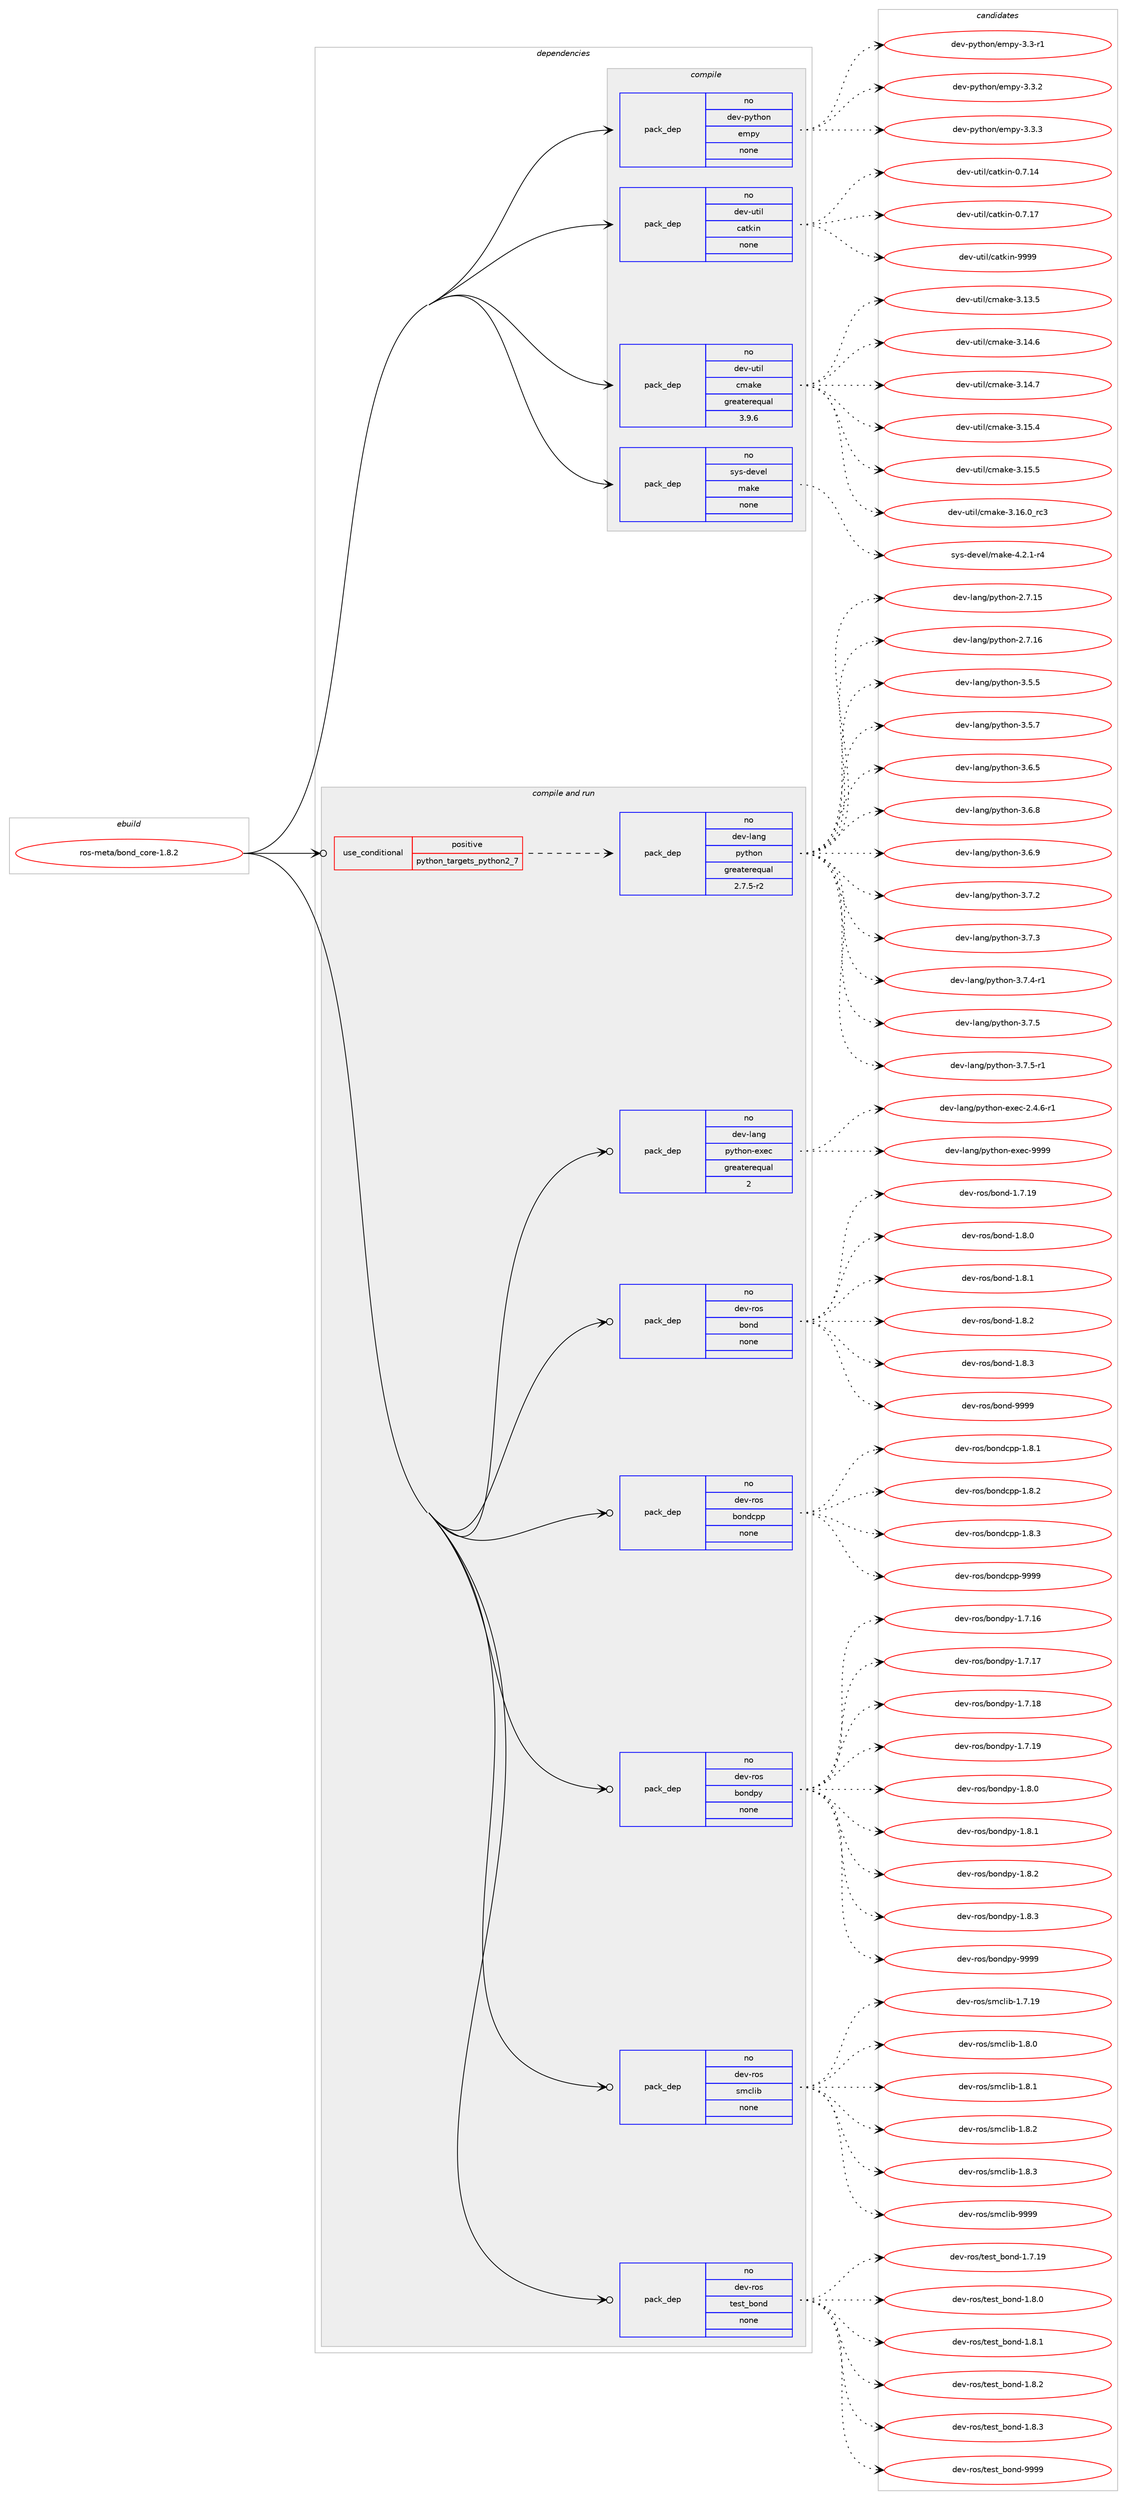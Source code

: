 digraph prolog {

# *************
# Graph options
# *************

newrank=true;
concentrate=true;
compound=true;
graph [rankdir=LR,fontname=Helvetica,fontsize=10,ranksep=1.5];#, ranksep=2.5, nodesep=0.2];
edge  [arrowhead=vee];
node  [fontname=Helvetica,fontsize=10];

# **********
# The ebuild
# **********

subgraph cluster_leftcol {
color=gray;
rank=same;
label=<<i>ebuild</i>>;
id [label="ros-meta/bond_core-1.8.2", color=red, width=4, href="../ros-meta/bond_core-1.8.2.svg"];
}

# ****************
# The dependencies
# ****************

subgraph cluster_midcol {
color=gray;
label=<<i>dependencies</i>>;
subgraph cluster_compile {
fillcolor="#eeeeee";
style=filled;
label=<<i>compile</i>>;
subgraph pack624767 {
dependency846001 [label=<<TABLE BORDER="0" CELLBORDER="1" CELLSPACING="0" CELLPADDING="4" WIDTH="220"><TR><TD ROWSPAN="6" CELLPADDING="30">pack_dep</TD></TR><TR><TD WIDTH="110">no</TD></TR><TR><TD>dev-python</TD></TR><TR><TD>empy</TD></TR><TR><TD>none</TD></TR><TR><TD></TD></TR></TABLE>>, shape=none, color=blue];
}
id:e -> dependency846001:w [weight=20,style="solid",arrowhead="vee"];
subgraph pack624768 {
dependency846002 [label=<<TABLE BORDER="0" CELLBORDER="1" CELLSPACING="0" CELLPADDING="4" WIDTH="220"><TR><TD ROWSPAN="6" CELLPADDING="30">pack_dep</TD></TR><TR><TD WIDTH="110">no</TD></TR><TR><TD>dev-util</TD></TR><TR><TD>catkin</TD></TR><TR><TD>none</TD></TR><TR><TD></TD></TR></TABLE>>, shape=none, color=blue];
}
id:e -> dependency846002:w [weight=20,style="solid",arrowhead="vee"];
subgraph pack624769 {
dependency846003 [label=<<TABLE BORDER="0" CELLBORDER="1" CELLSPACING="0" CELLPADDING="4" WIDTH="220"><TR><TD ROWSPAN="6" CELLPADDING="30">pack_dep</TD></TR><TR><TD WIDTH="110">no</TD></TR><TR><TD>dev-util</TD></TR><TR><TD>cmake</TD></TR><TR><TD>greaterequal</TD></TR><TR><TD>3.9.6</TD></TR></TABLE>>, shape=none, color=blue];
}
id:e -> dependency846003:w [weight=20,style="solid",arrowhead="vee"];
subgraph pack624770 {
dependency846004 [label=<<TABLE BORDER="0" CELLBORDER="1" CELLSPACING="0" CELLPADDING="4" WIDTH="220"><TR><TD ROWSPAN="6" CELLPADDING="30">pack_dep</TD></TR><TR><TD WIDTH="110">no</TD></TR><TR><TD>sys-devel</TD></TR><TR><TD>make</TD></TR><TR><TD>none</TD></TR><TR><TD></TD></TR></TABLE>>, shape=none, color=blue];
}
id:e -> dependency846004:w [weight=20,style="solid",arrowhead="vee"];
}
subgraph cluster_compileandrun {
fillcolor="#eeeeee";
style=filled;
label=<<i>compile and run</i>>;
subgraph cond206300 {
dependency846005 [label=<<TABLE BORDER="0" CELLBORDER="1" CELLSPACING="0" CELLPADDING="4"><TR><TD ROWSPAN="3" CELLPADDING="10">use_conditional</TD></TR><TR><TD>positive</TD></TR><TR><TD>python_targets_python2_7</TD></TR></TABLE>>, shape=none, color=red];
subgraph pack624771 {
dependency846006 [label=<<TABLE BORDER="0" CELLBORDER="1" CELLSPACING="0" CELLPADDING="4" WIDTH="220"><TR><TD ROWSPAN="6" CELLPADDING="30">pack_dep</TD></TR><TR><TD WIDTH="110">no</TD></TR><TR><TD>dev-lang</TD></TR><TR><TD>python</TD></TR><TR><TD>greaterequal</TD></TR><TR><TD>2.7.5-r2</TD></TR></TABLE>>, shape=none, color=blue];
}
dependency846005:e -> dependency846006:w [weight=20,style="dashed",arrowhead="vee"];
}
id:e -> dependency846005:w [weight=20,style="solid",arrowhead="odotvee"];
subgraph pack624772 {
dependency846007 [label=<<TABLE BORDER="0" CELLBORDER="1" CELLSPACING="0" CELLPADDING="4" WIDTH="220"><TR><TD ROWSPAN="6" CELLPADDING="30">pack_dep</TD></TR><TR><TD WIDTH="110">no</TD></TR><TR><TD>dev-lang</TD></TR><TR><TD>python-exec</TD></TR><TR><TD>greaterequal</TD></TR><TR><TD>2</TD></TR></TABLE>>, shape=none, color=blue];
}
id:e -> dependency846007:w [weight=20,style="solid",arrowhead="odotvee"];
subgraph pack624773 {
dependency846008 [label=<<TABLE BORDER="0" CELLBORDER="1" CELLSPACING="0" CELLPADDING="4" WIDTH="220"><TR><TD ROWSPAN="6" CELLPADDING="30">pack_dep</TD></TR><TR><TD WIDTH="110">no</TD></TR><TR><TD>dev-ros</TD></TR><TR><TD>bond</TD></TR><TR><TD>none</TD></TR><TR><TD></TD></TR></TABLE>>, shape=none, color=blue];
}
id:e -> dependency846008:w [weight=20,style="solid",arrowhead="odotvee"];
subgraph pack624774 {
dependency846009 [label=<<TABLE BORDER="0" CELLBORDER="1" CELLSPACING="0" CELLPADDING="4" WIDTH="220"><TR><TD ROWSPAN="6" CELLPADDING="30">pack_dep</TD></TR><TR><TD WIDTH="110">no</TD></TR><TR><TD>dev-ros</TD></TR><TR><TD>bondcpp</TD></TR><TR><TD>none</TD></TR><TR><TD></TD></TR></TABLE>>, shape=none, color=blue];
}
id:e -> dependency846009:w [weight=20,style="solid",arrowhead="odotvee"];
subgraph pack624775 {
dependency846010 [label=<<TABLE BORDER="0" CELLBORDER="1" CELLSPACING="0" CELLPADDING="4" WIDTH="220"><TR><TD ROWSPAN="6" CELLPADDING="30">pack_dep</TD></TR><TR><TD WIDTH="110">no</TD></TR><TR><TD>dev-ros</TD></TR><TR><TD>bondpy</TD></TR><TR><TD>none</TD></TR><TR><TD></TD></TR></TABLE>>, shape=none, color=blue];
}
id:e -> dependency846010:w [weight=20,style="solid",arrowhead="odotvee"];
subgraph pack624776 {
dependency846011 [label=<<TABLE BORDER="0" CELLBORDER="1" CELLSPACING="0" CELLPADDING="4" WIDTH="220"><TR><TD ROWSPAN="6" CELLPADDING="30">pack_dep</TD></TR><TR><TD WIDTH="110">no</TD></TR><TR><TD>dev-ros</TD></TR><TR><TD>smclib</TD></TR><TR><TD>none</TD></TR><TR><TD></TD></TR></TABLE>>, shape=none, color=blue];
}
id:e -> dependency846011:w [weight=20,style="solid",arrowhead="odotvee"];
subgraph pack624777 {
dependency846012 [label=<<TABLE BORDER="0" CELLBORDER="1" CELLSPACING="0" CELLPADDING="4" WIDTH="220"><TR><TD ROWSPAN="6" CELLPADDING="30">pack_dep</TD></TR><TR><TD WIDTH="110">no</TD></TR><TR><TD>dev-ros</TD></TR><TR><TD>test_bond</TD></TR><TR><TD>none</TD></TR><TR><TD></TD></TR></TABLE>>, shape=none, color=blue];
}
id:e -> dependency846012:w [weight=20,style="solid",arrowhead="odotvee"];
}
subgraph cluster_run {
fillcolor="#eeeeee";
style=filled;
label=<<i>run</i>>;
}
}

# **************
# The candidates
# **************

subgraph cluster_choices {
rank=same;
color=gray;
label=<<i>candidates</i>>;

subgraph choice624767 {
color=black;
nodesep=1;
choice1001011184511212111610411111047101109112121455146514511449 [label="dev-python/empy-3.3-r1", color=red, width=4,href="../dev-python/empy-3.3-r1.svg"];
choice1001011184511212111610411111047101109112121455146514650 [label="dev-python/empy-3.3.2", color=red, width=4,href="../dev-python/empy-3.3.2.svg"];
choice1001011184511212111610411111047101109112121455146514651 [label="dev-python/empy-3.3.3", color=red, width=4,href="../dev-python/empy-3.3.3.svg"];
dependency846001:e -> choice1001011184511212111610411111047101109112121455146514511449:w [style=dotted,weight="100"];
dependency846001:e -> choice1001011184511212111610411111047101109112121455146514650:w [style=dotted,weight="100"];
dependency846001:e -> choice1001011184511212111610411111047101109112121455146514651:w [style=dotted,weight="100"];
}
subgraph choice624768 {
color=black;
nodesep=1;
choice1001011184511711610510847999711610710511045484655464952 [label="dev-util/catkin-0.7.14", color=red, width=4,href="../dev-util/catkin-0.7.14.svg"];
choice1001011184511711610510847999711610710511045484655464955 [label="dev-util/catkin-0.7.17", color=red, width=4,href="../dev-util/catkin-0.7.17.svg"];
choice100101118451171161051084799971161071051104557575757 [label="dev-util/catkin-9999", color=red, width=4,href="../dev-util/catkin-9999.svg"];
dependency846002:e -> choice1001011184511711610510847999711610710511045484655464952:w [style=dotted,weight="100"];
dependency846002:e -> choice1001011184511711610510847999711610710511045484655464955:w [style=dotted,weight="100"];
dependency846002:e -> choice100101118451171161051084799971161071051104557575757:w [style=dotted,weight="100"];
}
subgraph choice624769 {
color=black;
nodesep=1;
choice1001011184511711610510847991099710710145514649514653 [label="dev-util/cmake-3.13.5", color=red, width=4,href="../dev-util/cmake-3.13.5.svg"];
choice1001011184511711610510847991099710710145514649524654 [label="dev-util/cmake-3.14.6", color=red, width=4,href="../dev-util/cmake-3.14.6.svg"];
choice1001011184511711610510847991099710710145514649524655 [label="dev-util/cmake-3.14.7", color=red, width=4,href="../dev-util/cmake-3.14.7.svg"];
choice1001011184511711610510847991099710710145514649534652 [label="dev-util/cmake-3.15.4", color=red, width=4,href="../dev-util/cmake-3.15.4.svg"];
choice1001011184511711610510847991099710710145514649534653 [label="dev-util/cmake-3.15.5", color=red, width=4,href="../dev-util/cmake-3.15.5.svg"];
choice1001011184511711610510847991099710710145514649544648951149951 [label="dev-util/cmake-3.16.0_rc3", color=red, width=4,href="../dev-util/cmake-3.16.0_rc3.svg"];
dependency846003:e -> choice1001011184511711610510847991099710710145514649514653:w [style=dotted,weight="100"];
dependency846003:e -> choice1001011184511711610510847991099710710145514649524654:w [style=dotted,weight="100"];
dependency846003:e -> choice1001011184511711610510847991099710710145514649524655:w [style=dotted,weight="100"];
dependency846003:e -> choice1001011184511711610510847991099710710145514649534652:w [style=dotted,weight="100"];
dependency846003:e -> choice1001011184511711610510847991099710710145514649534653:w [style=dotted,weight="100"];
dependency846003:e -> choice1001011184511711610510847991099710710145514649544648951149951:w [style=dotted,weight="100"];
}
subgraph choice624770 {
color=black;
nodesep=1;
choice1151211154510010111810110847109971071014552465046494511452 [label="sys-devel/make-4.2.1-r4", color=red, width=4,href="../sys-devel/make-4.2.1-r4.svg"];
dependency846004:e -> choice1151211154510010111810110847109971071014552465046494511452:w [style=dotted,weight="100"];
}
subgraph choice624771 {
color=black;
nodesep=1;
choice10010111845108971101034711212111610411111045504655464953 [label="dev-lang/python-2.7.15", color=red, width=4,href="../dev-lang/python-2.7.15.svg"];
choice10010111845108971101034711212111610411111045504655464954 [label="dev-lang/python-2.7.16", color=red, width=4,href="../dev-lang/python-2.7.16.svg"];
choice100101118451089711010347112121116104111110455146534653 [label="dev-lang/python-3.5.5", color=red, width=4,href="../dev-lang/python-3.5.5.svg"];
choice100101118451089711010347112121116104111110455146534655 [label="dev-lang/python-3.5.7", color=red, width=4,href="../dev-lang/python-3.5.7.svg"];
choice100101118451089711010347112121116104111110455146544653 [label="dev-lang/python-3.6.5", color=red, width=4,href="../dev-lang/python-3.6.5.svg"];
choice100101118451089711010347112121116104111110455146544656 [label="dev-lang/python-3.6.8", color=red, width=4,href="../dev-lang/python-3.6.8.svg"];
choice100101118451089711010347112121116104111110455146544657 [label="dev-lang/python-3.6.9", color=red, width=4,href="../dev-lang/python-3.6.9.svg"];
choice100101118451089711010347112121116104111110455146554650 [label="dev-lang/python-3.7.2", color=red, width=4,href="../dev-lang/python-3.7.2.svg"];
choice100101118451089711010347112121116104111110455146554651 [label="dev-lang/python-3.7.3", color=red, width=4,href="../dev-lang/python-3.7.3.svg"];
choice1001011184510897110103471121211161041111104551465546524511449 [label="dev-lang/python-3.7.4-r1", color=red, width=4,href="../dev-lang/python-3.7.4-r1.svg"];
choice100101118451089711010347112121116104111110455146554653 [label="dev-lang/python-3.7.5", color=red, width=4,href="../dev-lang/python-3.7.5.svg"];
choice1001011184510897110103471121211161041111104551465546534511449 [label="dev-lang/python-3.7.5-r1", color=red, width=4,href="../dev-lang/python-3.7.5-r1.svg"];
dependency846006:e -> choice10010111845108971101034711212111610411111045504655464953:w [style=dotted,weight="100"];
dependency846006:e -> choice10010111845108971101034711212111610411111045504655464954:w [style=dotted,weight="100"];
dependency846006:e -> choice100101118451089711010347112121116104111110455146534653:w [style=dotted,weight="100"];
dependency846006:e -> choice100101118451089711010347112121116104111110455146534655:w [style=dotted,weight="100"];
dependency846006:e -> choice100101118451089711010347112121116104111110455146544653:w [style=dotted,weight="100"];
dependency846006:e -> choice100101118451089711010347112121116104111110455146544656:w [style=dotted,weight="100"];
dependency846006:e -> choice100101118451089711010347112121116104111110455146544657:w [style=dotted,weight="100"];
dependency846006:e -> choice100101118451089711010347112121116104111110455146554650:w [style=dotted,weight="100"];
dependency846006:e -> choice100101118451089711010347112121116104111110455146554651:w [style=dotted,weight="100"];
dependency846006:e -> choice1001011184510897110103471121211161041111104551465546524511449:w [style=dotted,weight="100"];
dependency846006:e -> choice100101118451089711010347112121116104111110455146554653:w [style=dotted,weight="100"];
dependency846006:e -> choice1001011184510897110103471121211161041111104551465546534511449:w [style=dotted,weight="100"];
}
subgraph choice624772 {
color=black;
nodesep=1;
choice10010111845108971101034711212111610411111045101120101994550465246544511449 [label="dev-lang/python-exec-2.4.6-r1", color=red, width=4,href="../dev-lang/python-exec-2.4.6-r1.svg"];
choice10010111845108971101034711212111610411111045101120101994557575757 [label="dev-lang/python-exec-9999", color=red, width=4,href="../dev-lang/python-exec-9999.svg"];
dependency846007:e -> choice10010111845108971101034711212111610411111045101120101994550465246544511449:w [style=dotted,weight="100"];
dependency846007:e -> choice10010111845108971101034711212111610411111045101120101994557575757:w [style=dotted,weight="100"];
}
subgraph choice624773 {
color=black;
nodesep=1;
choice10010111845114111115479811111010045494655464957 [label="dev-ros/bond-1.7.19", color=red, width=4,href="../dev-ros/bond-1.7.19.svg"];
choice100101118451141111154798111110100454946564648 [label="dev-ros/bond-1.8.0", color=red, width=4,href="../dev-ros/bond-1.8.0.svg"];
choice100101118451141111154798111110100454946564649 [label="dev-ros/bond-1.8.1", color=red, width=4,href="../dev-ros/bond-1.8.1.svg"];
choice100101118451141111154798111110100454946564650 [label="dev-ros/bond-1.8.2", color=red, width=4,href="../dev-ros/bond-1.8.2.svg"];
choice100101118451141111154798111110100454946564651 [label="dev-ros/bond-1.8.3", color=red, width=4,href="../dev-ros/bond-1.8.3.svg"];
choice1001011184511411111547981111101004557575757 [label="dev-ros/bond-9999", color=red, width=4,href="../dev-ros/bond-9999.svg"];
dependency846008:e -> choice10010111845114111115479811111010045494655464957:w [style=dotted,weight="100"];
dependency846008:e -> choice100101118451141111154798111110100454946564648:w [style=dotted,weight="100"];
dependency846008:e -> choice100101118451141111154798111110100454946564649:w [style=dotted,weight="100"];
dependency846008:e -> choice100101118451141111154798111110100454946564650:w [style=dotted,weight="100"];
dependency846008:e -> choice100101118451141111154798111110100454946564651:w [style=dotted,weight="100"];
dependency846008:e -> choice1001011184511411111547981111101004557575757:w [style=dotted,weight="100"];
}
subgraph choice624774 {
color=black;
nodesep=1;
choice10010111845114111115479811111010099112112454946564649 [label="dev-ros/bondcpp-1.8.1", color=red, width=4,href="../dev-ros/bondcpp-1.8.1.svg"];
choice10010111845114111115479811111010099112112454946564650 [label="dev-ros/bondcpp-1.8.2", color=red, width=4,href="../dev-ros/bondcpp-1.8.2.svg"];
choice10010111845114111115479811111010099112112454946564651 [label="dev-ros/bondcpp-1.8.3", color=red, width=4,href="../dev-ros/bondcpp-1.8.3.svg"];
choice100101118451141111154798111110100991121124557575757 [label="dev-ros/bondcpp-9999", color=red, width=4,href="../dev-ros/bondcpp-9999.svg"];
dependency846009:e -> choice10010111845114111115479811111010099112112454946564649:w [style=dotted,weight="100"];
dependency846009:e -> choice10010111845114111115479811111010099112112454946564650:w [style=dotted,weight="100"];
dependency846009:e -> choice10010111845114111115479811111010099112112454946564651:w [style=dotted,weight="100"];
dependency846009:e -> choice100101118451141111154798111110100991121124557575757:w [style=dotted,weight="100"];
}
subgraph choice624775 {
color=black;
nodesep=1;
choice10010111845114111115479811111010011212145494655464954 [label="dev-ros/bondpy-1.7.16", color=red, width=4,href="../dev-ros/bondpy-1.7.16.svg"];
choice10010111845114111115479811111010011212145494655464955 [label="dev-ros/bondpy-1.7.17", color=red, width=4,href="../dev-ros/bondpy-1.7.17.svg"];
choice10010111845114111115479811111010011212145494655464956 [label="dev-ros/bondpy-1.7.18", color=red, width=4,href="../dev-ros/bondpy-1.7.18.svg"];
choice10010111845114111115479811111010011212145494655464957 [label="dev-ros/bondpy-1.7.19", color=red, width=4,href="../dev-ros/bondpy-1.7.19.svg"];
choice100101118451141111154798111110100112121454946564648 [label="dev-ros/bondpy-1.8.0", color=red, width=4,href="../dev-ros/bondpy-1.8.0.svg"];
choice100101118451141111154798111110100112121454946564649 [label="dev-ros/bondpy-1.8.1", color=red, width=4,href="../dev-ros/bondpy-1.8.1.svg"];
choice100101118451141111154798111110100112121454946564650 [label="dev-ros/bondpy-1.8.2", color=red, width=4,href="../dev-ros/bondpy-1.8.2.svg"];
choice100101118451141111154798111110100112121454946564651 [label="dev-ros/bondpy-1.8.3", color=red, width=4,href="../dev-ros/bondpy-1.8.3.svg"];
choice1001011184511411111547981111101001121214557575757 [label="dev-ros/bondpy-9999", color=red, width=4,href="../dev-ros/bondpy-9999.svg"];
dependency846010:e -> choice10010111845114111115479811111010011212145494655464954:w [style=dotted,weight="100"];
dependency846010:e -> choice10010111845114111115479811111010011212145494655464955:w [style=dotted,weight="100"];
dependency846010:e -> choice10010111845114111115479811111010011212145494655464956:w [style=dotted,weight="100"];
dependency846010:e -> choice10010111845114111115479811111010011212145494655464957:w [style=dotted,weight="100"];
dependency846010:e -> choice100101118451141111154798111110100112121454946564648:w [style=dotted,weight="100"];
dependency846010:e -> choice100101118451141111154798111110100112121454946564649:w [style=dotted,weight="100"];
dependency846010:e -> choice100101118451141111154798111110100112121454946564650:w [style=dotted,weight="100"];
dependency846010:e -> choice100101118451141111154798111110100112121454946564651:w [style=dotted,weight="100"];
dependency846010:e -> choice1001011184511411111547981111101001121214557575757:w [style=dotted,weight="100"];
}
subgraph choice624776 {
color=black;
nodesep=1;
choice1001011184511411111547115109991081059845494655464957 [label="dev-ros/smclib-1.7.19", color=red, width=4,href="../dev-ros/smclib-1.7.19.svg"];
choice10010111845114111115471151099910810598454946564648 [label="dev-ros/smclib-1.8.0", color=red, width=4,href="../dev-ros/smclib-1.8.0.svg"];
choice10010111845114111115471151099910810598454946564649 [label="dev-ros/smclib-1.8.1", color=red, width=4,href="../dev-ros/smclib-1.8.1.svg"];
choice10010111845114111115471151099910810598454946564650 [label="dev-ros/smclib-1.8.2", color=red, width=4,href="../dev-ros/smclib-1.8.2.svg"];
choice10010111845114111115471151099910810598454946564651 [label="dev-ros/smclib-1.8.3", color=red, width=4,href="../dev-ros/smclib-1.8.3.svg"];
choice100101118451141111154711510999108105984557575757 [label="dev-ros/smclib-9999", color=red, width=4,href="../dev-ros/smclib-9999.svg"];
dependency846011:e -> choice1001011184511411111547115109991081059845494655464957:w [style=dotted,weight="100"];
dependency846011:e -> choice10010111845114111115471151099910810598454946564648:w [style=dotted,weight="100"];
dependency846011:e -> choice10010111845114111115471151099910810598454946564649:w [style=dotted,weight="100"];
dependency846011:e -> choice10010111845114111115471151099910810598454946564650:w [style=dotted,weight="100"];
dependency846011:e -> choice10010111845114111115471151099910810598454946564651:w [style=dotted,weight="100"];
dependency846011:e -> choice100101118451141111154711510999108105984557575757:w [style=dotted,weight="100"];
}
subgraph choice624777 {
color=black;
nodesep=1;
choice1001011184511411111547116101115116959811111010045494655464957 [label="dev-ros/test_bond-1.7.19", color=red, width=4,href="../dev-ros/test_bond-1.7.19.svg"];
choice10010111845114111115471161011151169598111110100454946564648 [label="dev-ros/test_bond-1.8.0", color=red, width=4,href="../dev-ros/test_bond-1.8.0.svg"];
choice10010111845114111115471161011151169598111110100454946564649 [label="dev-ros/test_bond-1.8.1", color=red, width=4,href="../dev-ros/test_bond-1.8.1.svg"];
choice10010111845114111115471161011151169598111110100454946564650 [label="dev-ros/test_bond-1.8.2", color=red, width=4,href="../dev-ros/test_bond-1.8.2.svg"];
choice10010111845114111115471161011151169598111110100454946564651 [label="dev-ros/test_bond-1.8.3", color=red, width=4,href="../dev-ros/test_bond-1.8.3.svg"];
choice100101118451141111154711610111511695981111101004557575757 [label="dev-ros/test_bond-9999", color=red, width=4,href="../dev-ros/test_bond-9999.svg"];
dependency846012:e -> choice1001011184511411111547116101115116959811111010045494655464957:w [style=dotted,weight="100"];
dependency846012:e -> choice10010111845114111115471161011151169598111110100454946564648:w [style=dotted,weight="100"];
dependency846012:e -> choice10010111845114111115471161011151169598111110100454946564649:w [style=dotted,weight="100"];
dependency846012:e -> choice10010111845114111115471161011151169598111110100454946564650:w [style=dotted,weight="100"];
dependency846012:e -> choice10010111845114111115471161011151169598111110100454946564651:w [style=dotted,weight="100"];
dependency846012:e -> choice100101118451141111154711610111511695981111101004557575757:w [style=dotted,weight="100"];
}
}

}
